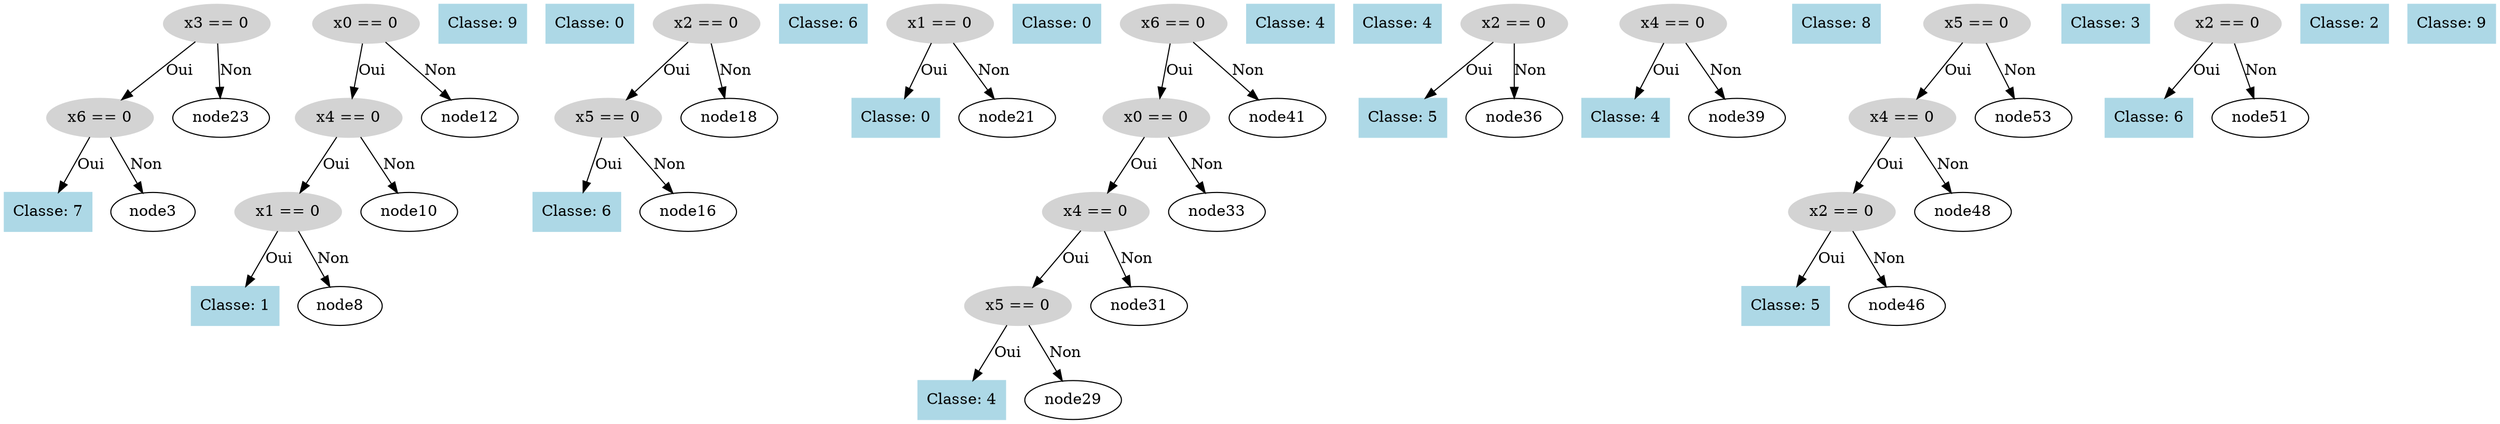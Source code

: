 digraph DecisionTree {
  node0 [label="x3 == 0", shape=ellipse, style=filled, color=lightgray];
  node0 -> node1 [label="Oui"];
  node1 [label="x6 == 0", shape=ellipse, style=filled, color=lightgray];
  node1 -> node2 [label="Oui"];
  node2 [label="Classe: 7", shape=box, style=filled, color=lightblue];
  node1 -> node3 [label="Non"];
  node4 [label="x0 == 0", shape=ellipse, style=filled, color=lightgray];
  node4 -> node5 [label="Oui"];
  node5 [label="x4 == 0", shape=ellipse, style=filled, color=lightgray];
  node5 -> node6 [label="Oui"];
  node6 [label="x1 == 0", shape=ellipse, style=filled, color=lightgray];
  node6 -> node7 [label="Oui"];
  node7 [label="Classe: 1", shape=box, style=filled, color=lightblue];
  node6 -> node8 [label="Non"];
  node9 [label="Classe: 9", shape=box, style=filled, color=lightblue];
  node5 -> node10 [label="Non"];
  node11 [label="Classe: 0", shape=box, style=filled, color=lightblue];
  node4 -> node12 [label="Non"];
  node13 [label="x2 == 0", shape=ellipse, style=filled, color=lightgray];
  node13 -> node14 [label="Oui"];
  node14 [label="x5 == 0", shape=ellipse, style=filled, color=lightgray];
  node14 -> node15 [label="Oui"];
  node15 [label="Classe: 6", shape=box, style=filled, color=lightblue];
  node14 -> node16 [label="Non"];
  node17 [label="Classe: 6", shape=box, style=filled, color=lightblue];
  node13 -> node18 [label="Non"];
  node19 [label="x1 == 0", shape=ellipse, style=filled, color=lightgray];
  node19 -> node20 [label="Oui"];
  node20 [label="Classe: 0", shape=box, style=filled, color=lightblue];
  node19 -> node21 [label="Non"];
  node22 [label="Classe: 0", shape=box, style=filled, color=lightblue];
  node0 -> node23 [label="Non"];
  node24 [label="x6 == 0", shape=ellipse, style=filled, color=lightgray];
  node24 -> node25 [label="Oui"];
  node25 [label="x0 == 0", shape=ellipse, style=filled, color=lightgray];
  node25 -> node26 [label="Oui"];
  node26 [label="x4 == 0", shape=ellipse, style=filled, color=lightgray];
  node26 -> node27 [label="Oui"];
  node27 [label="x5 == 0", shape=ellipse, style=filled, color=lightgray];
  node27 -> node28 [label="Oui"];
  node28 [label="Classe: 4", shape=box, style=filled, color=lightblue];
  node27 -> node29 [label="Non"];
  node30 [label="Classe: 4", shape=box, style=filled, color=lightblue];
  node26 -> node31 [label="Non"];
  node32 [label="Classe: 4", shape=box, style=filled, color=lightblue];
  node25 -> node33 [label="Non"];
  node34 [label="x2 == 0", shape=ellipse, style=filled, color=lightgray];
  node34 -> node35 [label="Oui"];
  node35 [label="Classe: 5", shape=box, style=filled, color=lightblue];
  node34 -> node36 [label="Non"];
  node37 [label="x4 == 0", shape=ellipse, style=filled, color=lightgray];
  node37 -> node38 [label="Oui"];
  node38 [label="Classe: 4", shape=box, style=filled, color=lightblue];
  node37 -> node39 [label="Non"];
  node40 [label="Classe: 8", shape=box, style=filled, color=lightblue];
  node24 -> node41 [label="Non"];
  node42 [label="x5 == 0", shape=ellipse, style=filled, color=lightgray];
  node42 -> node43 [label="Oui"];
  node43 [label="x4 == 0", shape=ellipse, style=filled, color=lightgray];
  node43 -> node44 [label="Oui"];
  node44 [label="x2 == 0", shape=ellipse, style=filled, color=lightgray];
  node44 -> node45 [label="Oui"];
  node45 [label="Classe: 5", shape=box, style=filled, color=lightblue];
  node44 -> node46 [label="Non"];
  node47 [label="Classe: 3", shape=box, style=filled, color=lightblue];
  node43 -> node48 [label="Non"];
  node49 [label="x2 == 0", shape=ellipse, style=filled, color=lightgray];
  node49 -> node50 [label="Oui"];
  node50 [label="Classe: 6", shape=box, style=filled, color=lightblue];
  node49 -> node51 [label="Non"];
  node52 [label="Classe: 2", shape=box, style=filled, color=lightblue];
  node42 -> node53 [label="Non"];
  node54 [label="Classe: 9", shape=box, style=filled, color=lightblue];
}
